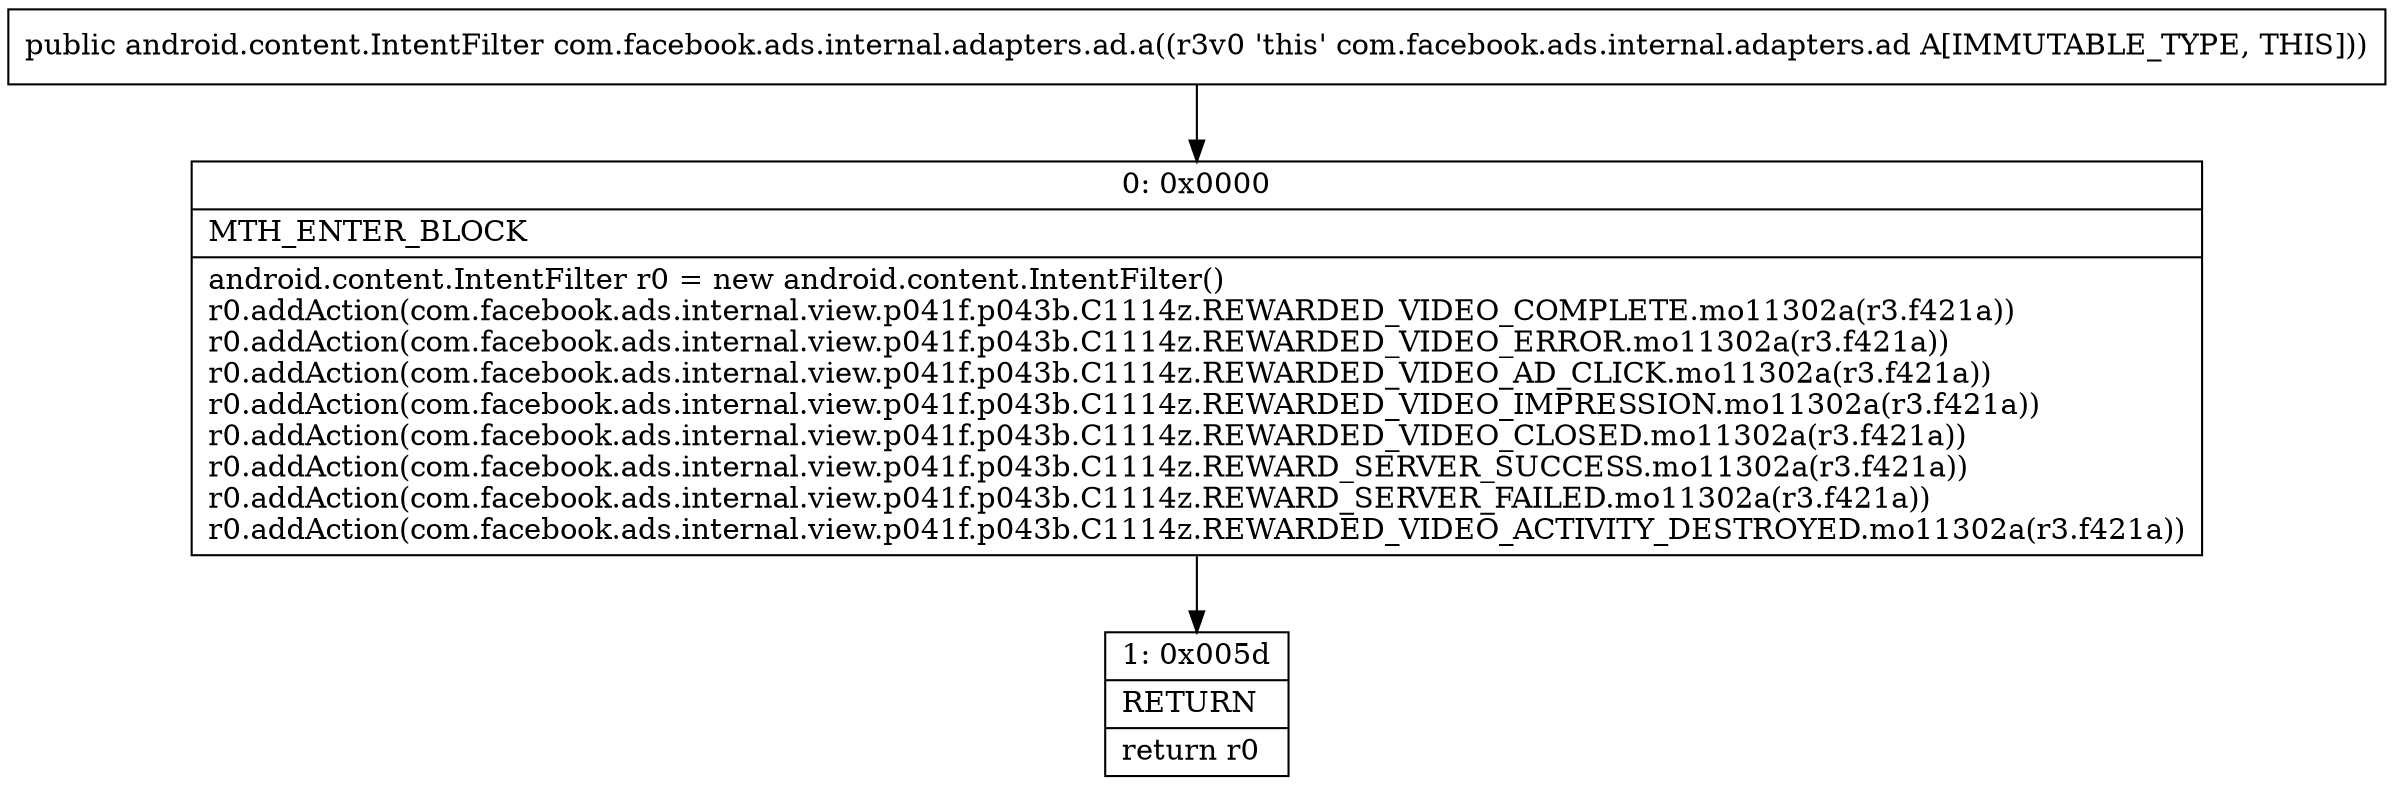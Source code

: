 digraph "CFG forcom.facebook.ads.internal.adapters.ad.a()Landroid\/content\/IntentFilter;" {
Node_0 [shape=record,label="{0\:\ 0x0000|MTH_ENTER_BLOCK\l|android.content.IntentFilter r0 = new android.content.IntentFilter()\lr0.addAction(com.facebook.ads.internal.view.p041f.p043b.C1114z.REWARDED_VIDEO_COMPLETE.mo11302a(r3.f421a))\lr0.addAction(com.facebook.ads.internal.view.p041f.p043b.C1114z.REWARDED_VIDEO_ERROR.mo11302a(r3.f421a))\lr0.addAction(com.facebook.ads.internal.view.p041f.p043b.C1114z.REWARDED_VIDEO_AD_CLICK.mo11302a(r3.f421a))\lr0.addAction(com.facebook.ads.internal.view.p041f.p043b.C1114z.REWARDED_VIDEO_IMPRESSION.mo11302a(r3.f421a))\lr0.addAction(com.facebook.ads.internal.view.p041f.p043b.C1114z.REWARDED_VIDEO_CLOSED.mo11302a(r3.f421a))\lr0.addAction(com.facebook.ads.internal.view.p041f.p043b.C1114z.REWARD_SERVER_SUCCESS.mo11302a(r3.f421a))\lr0.addAction(com.facebook.ads.internal.view.p041f.p043b.C1114z.REWARD_SERVER_FAILED.mo11302a(r3.f421a))\lr0.addAction(com.facebook.ads.internal.view.p041f.p043b.C1114z.REWARDED_VIDEO_ACTIVITY_DESTROYED.mo11302a(r3.f421a))\l}"];
Node_1 [shape=record,label="{1\:\ 0x005d|RETURN\l|return r0\l}"];
MethodNode[shape=record,label="{public android.content.IntentFilter com.facebook.ads.internal.adapters.ad.a((r3v0 'this' com.facebook.ads.internal.adapters.ad A[IMMUTABLE_TYPE, THIS])) }"];
MethodNode -> Node_0;
Node_0 -> Node_1;
}

